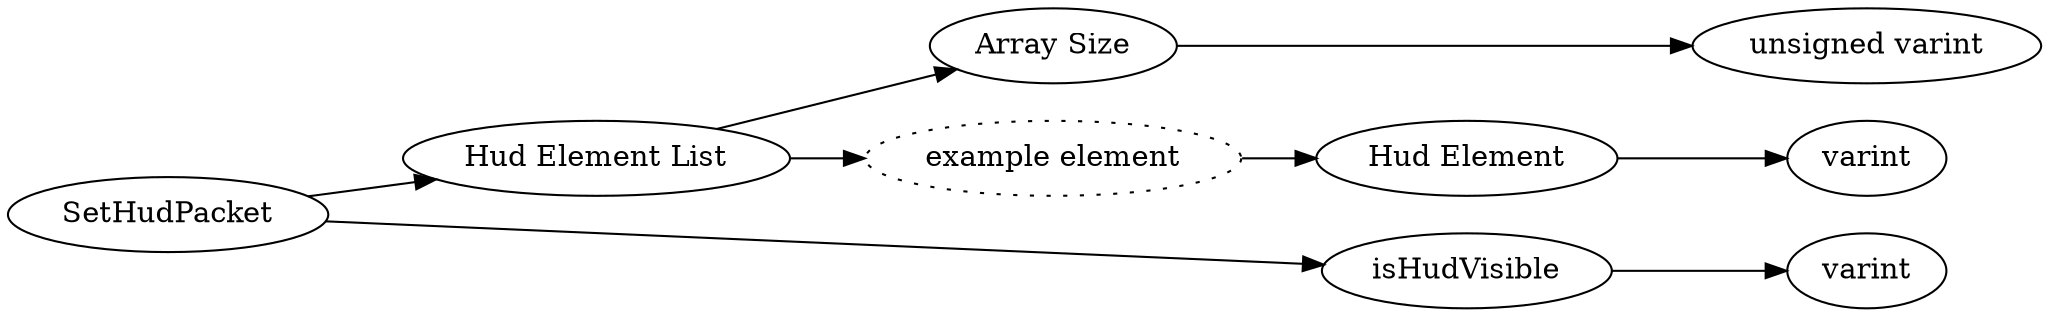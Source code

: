 digraph "SetHudPacket" {
rankdir = LR
0
0 -> 1
1 -> 2
2 -> 3
1 -> 4
4 -> 5
5 -> 6
0 -> 7
7 -> 8

0 [label="SetHudPacket",comment="name: \"SetHudPacket\", typeName: \"\", id: 0, branchId: 308, recurseId: -1, attributes: 0, notes: \"\""];
1 [label="Hud Element List",comment="name: \"Hud Element List\", typeName: \"\", id: 1, branchId: 0, recurseId: -1, attributes: 8, notes: \"\""];
2 [label="Array Size",comment="name: \"Array Size\", typeName: \"\", id: 2, branchId: 0, recurseId: -1, attributes: 0, notes: \"\""];
3 [label="unsigned varint",comment="name: \"unsigned varint\", typeName: \"\", id: 3, branchId: 0, recurseId: -1, attributes: 512, notes: \"\""];
4 [label="example element",style=dotted,comment="name: \"example element\", typeName: \"\", id: 4, branchId: 0, recurseId: -1, attributes: 16, notes: \"\""];
5 [label="Hud Element",comment="name: \"Hud Element\", typeName: \"\", id: 5, branchId: 0, recurseId: -1, attributes: 0, notes: \"\""];
6 [label="varint",comment="name: \"varint\", typeName: \"\", id: 6, branchId: 0, recurseId: -1, attributes: 512, notes: \"\""];
7 [label="isHudVisible",comment="name: \"isHudVisible\", typeName: \"\", id: 7, branchId: 0, recurseId: -1, attributes: 0, notes: \"\""];
8 [label="varint",comment="name: \"varint\", typeName: \"\", id: 8, branchId: 0, recurseId: -1, attributes: 512, notes: \"\""];
{ rank = max;3;6;8}

}
